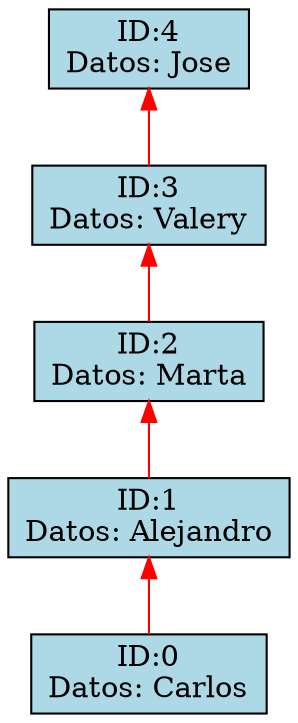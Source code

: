 digraph Stack{
 edge[color = Red, dir=back];
splines=line;
node[shape= record, style=filled, fillcolor=lightblue, height= .1];
node4[label="ID:4\nDatos: Jose "];
node3[label="ID:3\nDatos: Valery "];
node2[label="ID:2\nDatos: Marta "];
node1[label="ID:1\nDatos: Alejandro "];
node0[label="ID:0\nDatos: Carlos "];
node4->node3;
node3->node2;
node2->node1;
node1->node0;

}